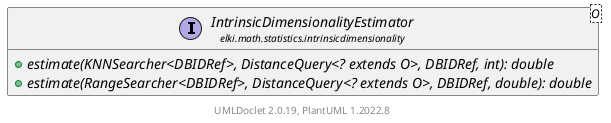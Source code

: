 @startuml
    remove .*\.(Instance|Par|Parameterizer|Factory)$
    set namespaceSeparator none
    hide empty fields
    hide empty methods

    interface "<size:14>IntrinsicDimensionalityEstimator\n<size:10>elki.math.statistics.intrinsicdimensionality" as elki.math.statistics.intrinsicdimensionality.IntrinsicDimensionalityEstimator<O> [[IntrinsicDimensionalityEstimator.html]] {
        {abstract} +estimate(KNNSearcher<DBIDRef>, DistanceQuery<? extends O>, DBIDRef, int): double
        {abstract} +estimate(RangeSearcher<DBIDRef>, DistanceQuery<? extends O>, DBIDRef, double): double
    }

    center footer UMLDoclet 2.0.19, PlantUML 1.2022.8
@enduml
